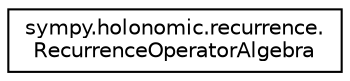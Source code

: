 digraph "Graphical Class Hierarchy"
{
 // LATEX_PDF_SIZE
  edge [fontname="Helvetica",fontsize="10",labelfontname="Helvetica",labelfontsize="10"];
  node [fontname="Helvetica",fontsize="10",shape=record];
  rankdir="LR";
  Node0 [label="sympy.holonomic.recurrence.\lRecurrenceOperatorAlgebra",height=0.2,width=0.4,color="black", fillcolor="white", style="filled",URL="$classsympy_1_1holonomic_1_1recurrence_1_1RecurrenceOperatorAlgebra.html",tooltip=" "];
}
